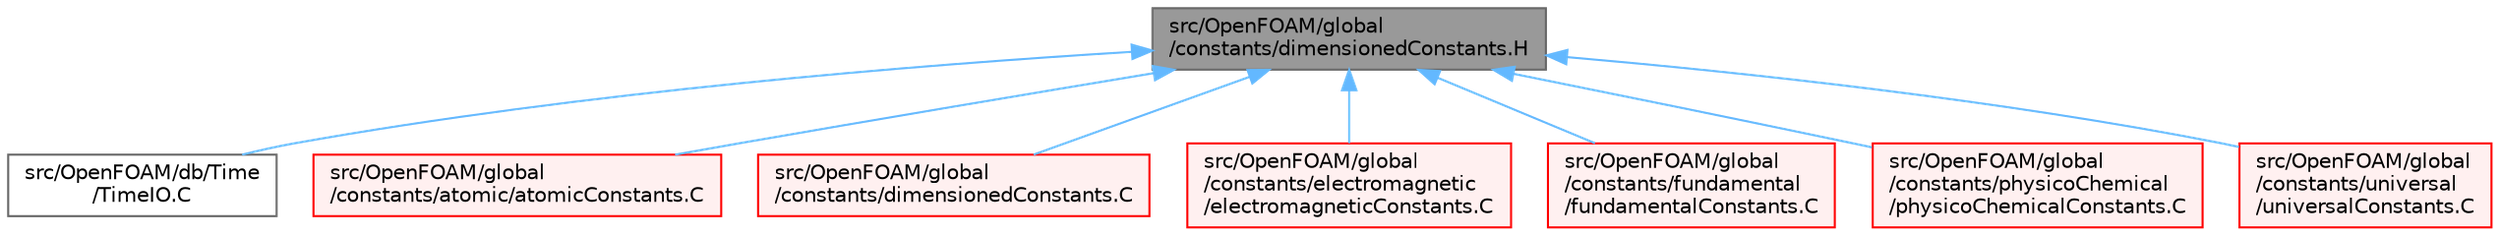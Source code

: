 digraph "src/OpenFOAM/global/constants/dimensionedConstants.H"
{
 // LATEX_PDF_SIZE
  bgcolor="transparent";
  edge [fontname=Helvetica,fontsize=10,labelfontname=Helvetica,labelfontsize=10];
  node [fontname=Helvetica,fontsize=10,shape=box,height=0.2,width=0.4];
  Node1 [id="Node000001",label="src/OpenFOAM/global\l/constants/dimensionedConstants.H",height=0.2,width=0.4,color="gray40", fillcolor="grey60", style="filled", fontcolor="black",tooltip="Dictionary reading and supplying the dimensioned constants used within OpenFOAM, particularly for the..."];
  Node1 -> Node2 [id="edge1_Node000001_Node000002",dir="back",color="steelblue1",style="solid",tooltip=" "];
  Node2 [id="Node000002",label="src/OpenFOAM/db/Time\l/TimeIO.C",height=0.2,width=0.4,color="grey40", fillcolor="white", style="filled",URL="$TimeIO_8C.html",tooltip=" "];
  Node1 -> Node3 [id="edge2_Node000001_Node000003",dir="back",color="steelblue1",style="solid",tooltip=" "];
  Node3 [id="Node000003",label="src/OpenFOAM/global\l/constants/atomic/atomicConstants.C",height=0.2,width=0.4,color="red", fillcolor="#FFF0F0", style="filled",URL="$atomicConstants_8C.html",tooltip=" "];
  Node1 -> Node6 [id="edge3_Node000001_Node000006",dir="back",color="steelblue1",style="solid",tooltip=" "];
  Node6 [id="Node000006",label="src/OpenFOAM/global\l/constants/dimensionedConstants.C",height=0.2,width=0.4,color="red", fillcolor="#FFF0F0", style="filled",URL="$dimensionedConstants_8C.html",tooltip=" "];
  Node1 -> Node7 [id="edge4_Node000001_Node000007",dir="back",color="steelblue1",style="solid",tooltip=" "];
  Node7 [id="Node000007",label="src/OpenFOAM/global\l/constants/electromagnetic\l/electromagneticConstants.C",height=0.2,width=0.4,color="red", fillcolor="#FFF0F0", style="filled",URL="$electromagneticConstants_8C.html",tooltip=" "];
  Node1 -> Node8 [id="edge5_Node000001_Node000008",dir="back",color="steelblue1",style="solid",tooltip=" "];
  Node8 [id="Node000008",label="src/OpenFOAM/global\l/constants/fundamental\l/fundamentalConstants.C",height=0.2,width=0.4,color="red", fillcolor="#FFF0F0", style="filled",URL="$fundamentalConstants_8C.html",tooltip=" "];
  Node1 -> Node9 [id="edge6_Node000001_Node000009",dir="back",color="steelblue1",style="solid",tooltip=" "];
  Node9 [id="Node000009",label="src/OpenFOAM/global\l/constants/physicoChemical\l/physicoChemicalConstants.C",height=0.2,width=0.4,color="red", fillcolor="#FFF0F0", style="filled",URL="$physicoChemicalConstants_8C.html",tooltip=" "];
  Node1 -> Node10 [id="edge7_Node000001_Node000010",dir="back",color="steelblue1",style="solid",tooltip=" "];
  Node10 [id="Node000010",label="src/OpenFOAM/global\l/constants/universal\l/universalConstants.C",height=0.2,width=0.4,color="red", fillcolor="#FFF0F0", style="filled",URL="$universalConstants_8C.html",tooltip=" "];
}
